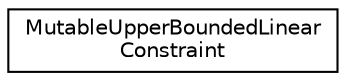 digraph "Graphical Class Hierarchy"
{
 // LATEX_PDF_SIZE
  edge [fontname="Helvetica",fontsize="10",labelfontname="Helvetica",labelfontsize="10"];
  node [fontname="Helvetica",fontsize="10",shape=record];
  rankdir="LR";
  Node0 [label="MutableUpperBoundedLinear\lConstraint",height=0.2,width=0.4,color="black", fillcolor="white", style="filled",URL="$classoperations__research_1_1sat_1_1_mutable_upper_bounded_linear_constraint.html",tooltip=" "];
}
